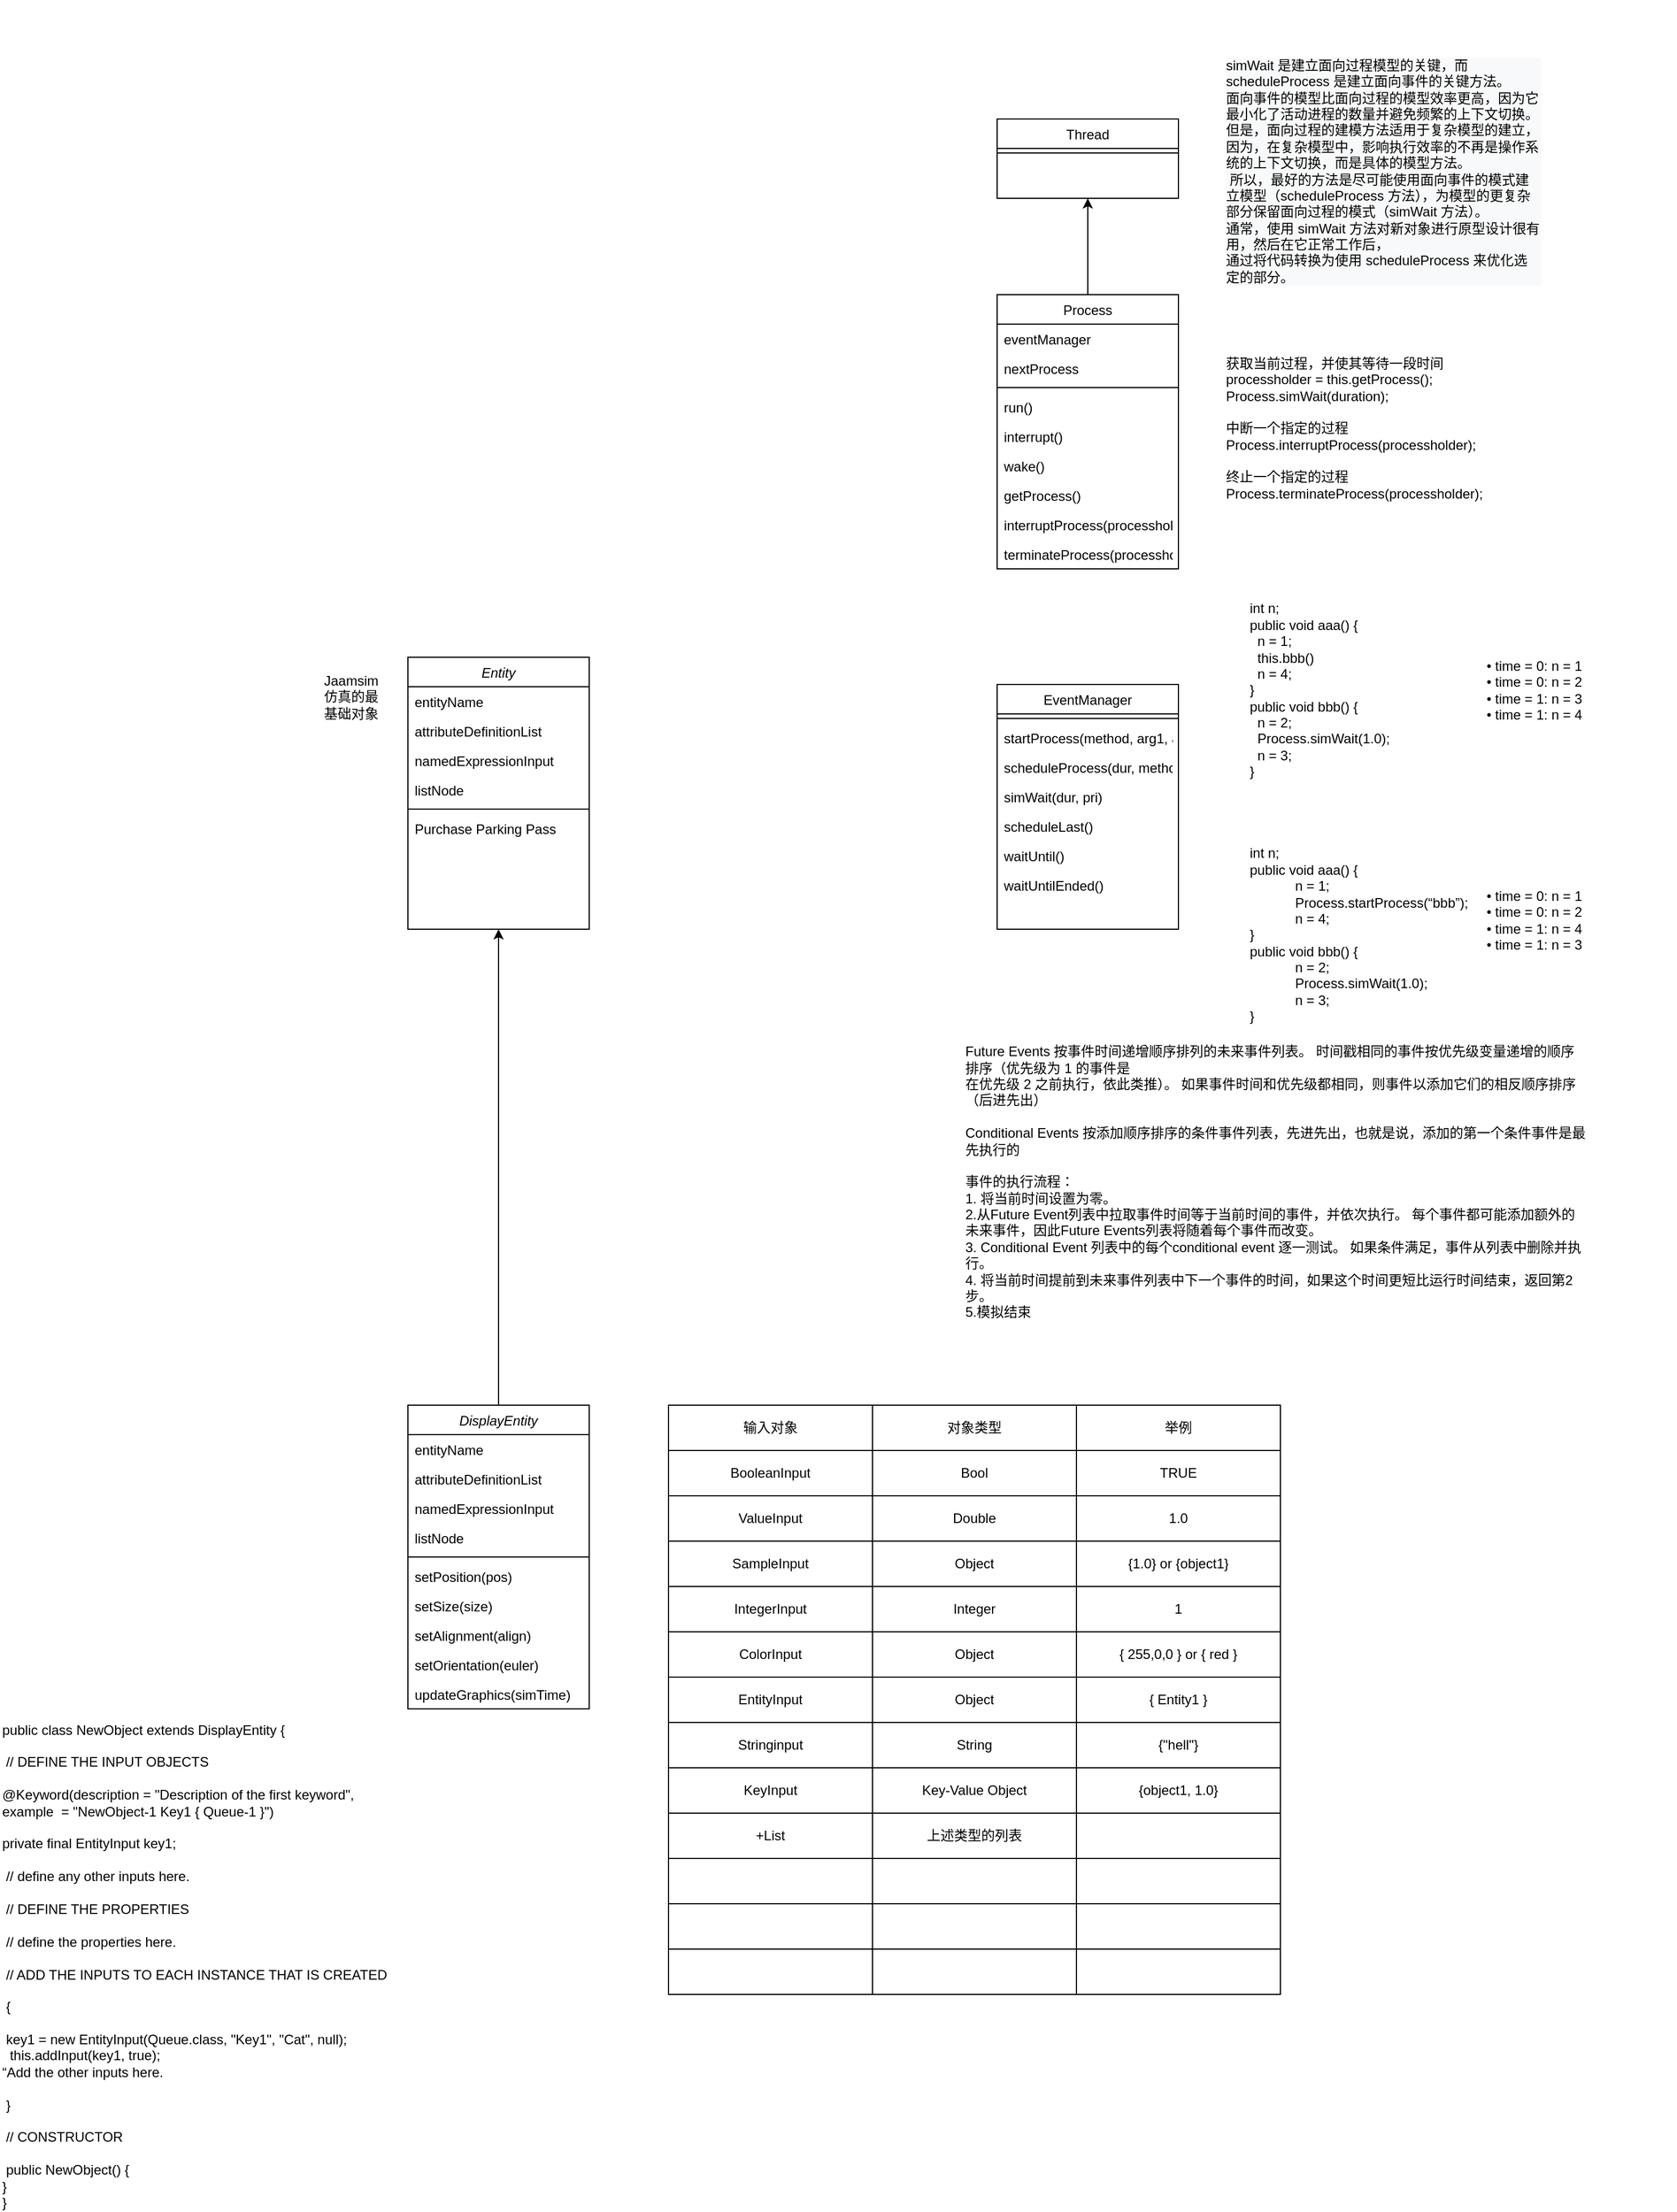 <mxfile version="20.5.1" type="github">
  <diagram id="C5RBs43oDa-KdzZeNtuy" name="Page-1">
    <mxGraphModel dx="2094" dy="1932" grid="1" gridSize="10" guides="1" tooltips="1" connect="1" arrows="1" fold="1" page="1" pageScale="1" pageWidth="827" pageHeight="1169" math="0" shadow="0">
      <root>
        <mxCell id="WIyWlLk6GJQsqaUBKTNV-0" />
        <mxCell id="WIyWlLk6GJQsqaUBKTNV-1" parent="WIyWlLk6GJQsqaUBKTNV-0" />
        <mxCell id="zkfFHV4jXpPFQw0GAbJ--0" value="Entity" style="swimlane;fontStyle=2;align=center;verticalAlign=top;childLayout=stackLayout;horizontal=1;startSize=26;horizontalStack=0;resizeParent=1;resizeLast=0;collapsible=1;marginBottom=0;rounded=0;shadow=0;strokeWidth=1;" parent="WIyWlLk6GJQsqaUBKTNV-1" vertex="1">
          <mxGeometry x="220" y="120" width="160" height="240" as="geometry">
            <mxRectangle x="230" y="140" width="160" height="26" as="alternateBounds" />
          </mxGeometry>
        </mxCell>
        <mxCell id="zkfFHV4jXpPFQw0GAbJ--1" value="entityName" style="text;align=left;verticalAlign=top;spacingLeft=4;spacingRight=4;overflow=hidden;rotatable=0;points=[[0,0.5],[1,0.5]];portConstraint=eastwest;" parent="zkfFHV4jXpPFQw0GAbJ--0" vertex="1">
          <mxGeometry y="26" width="160" height="26" as="geometry" />
        </mxCell>
        <mxCell id="zkfFHV4jXpPFQw0GAbJ--2" value="attributeDefinitionList&#xa;&#xa;" style="text;align=left;verticalAlign=top;spacingLeft=4;spacingRight=4;overflow=hidden;rotatable=0;points=[[0,0.5],[1,0.5]];portConstraint=eastwest;rounded=0;shadow=0;html=0;" parent="zkfFHV4jXpPFQw0GAbJ--0" vertex="1">
          <mxGeometry y="52" width="160" height="26" as="geometry" />
        </mxCell>
        <mxCell id="zkfFHV4jXpPFQw0GAbJ--3" value="namedExpressionInput" style="text;align=left;verticalAlign=top;spacingLeft=4;spacingRight=4;overflow=hidden;rotatable=0;points=[[0,0.5],[1,0.5]];portConstraint=eastwest;rounded=0;shadow=0;html=0;" parent="zkfFHV4jXpPFQw0GAbJ--0" vertex="1">
          <mxGeometry y="78" width="160" height="26" as="geometry" />
        </mxCell>
        <mxCell id="E75fKjDzJzWmUOE-KY9U-1" value="listNode" style="text;align=left;verticalAlign=top;spacingLeft=4;spacingRight=4;overflow=hidden;rotatable=0;points=[[0,0.5],[1,0.5]];portConstraint=eastwest;rounded=0;shadow=0;html=0;" parent="zkfFHV4jXpPFQw0GAbJ--0" vertex="1">
          <mxGeometry y="104" width="160" height="26" as="geometry" />
        </mxCell>
        <mxCell id="zkfFHV4jXpPFQw0GAbJ--4" value="" style="line;html=1;strokeWidth=1;align=left;verticalAlign=middle;spacingTop=-1;spacingLeft=3;spacingRight=3;rotatable=0;labelPosition=right;points=[];portConstraint=eastwest;" parent="zkfFHV4jXpPFQw0GAbJ--0" vertex="1">
          <mxGeometry y="130" width="160" height="8" as="geometry" />
        </mxCell>
        <mxCell id="zkfFHV4jXpPFQw0GAbJ--5" value="Purchase Parking Pass" style="text;align=left;verticalAlign=top;spacingLeft=4;spacingRight=4;overflow=hidden;rotatable=0;points=[[0,0.5],[1,0.5]];portConstraint=eastwest;" parent="zkfFHV4jXpPFQw0GAbJ--0" vertex="1">
          <mxGeometry y="138" width="160" height="26" as="geometry" />
        </mxCell>
        <mxCell id="zkfFHV4jXpPFQw0GAbJ--17" value="EventManager" style="swimlane;fontStyle=0;align=center;verticalAlign=top;childLayout=stackLayout;horizontal=1;startSize=26;horizontalStack=0;resizeParent=1;resizeLast=0;collapsible=1;marginBottom=0;rounded=0;shadow=0;strokeWidth=1;" parent="WIyWlLk6GJQsqaUBKTNV-1" vertex="1">
          <mxGeometry x="740" y="144" width="160" height="216" as="geometry">
            <mxRectangle x="550" y="140" width="160" height="26" as="alternateBounds" />
          </mxGeometry>
        </mxCell>
        <mxCell id="zkfFHV4jXpPFQw0GAbJ--23" value="" style="line;html=1;strokeWidth=1;align=left;verticalAlign=middle;spacingTop=-1;spacingLeft=3;spacingRight=3;rotatable=0;labelPosition=right;points=[];portConstraint=eastwest;" parent="zkfFHV4jXpPFQw0GAbJ--17" vertex="1">
          <mxGeometry y="26" width="160" height="8" as="geometry" />
        </mxCell>
        <mxCell id="E75fKjDzJzWmUOE-KY9U-32" value="startProcess(method, arg1, arg2, …)" style="text;align=left;verticalAlign=top;spacingLeft=4;spacingRight=4;overflow=hidden;rotatable=0;points=[[0,0.5],[1,0.5]];portConstraint=eastwest;" parent="zkfFHV4jXpPFQw0GAbJ--17" vertex="1">
          <mxGeometry y="34" width="160" height="26" as="geometry" />
        </mxCell>
        <mxCell id="zkfFHV4jXpPFQw0GAbJ--19" value="scheduleProcess(dur, method, arg1, arg2, …) " style="text;align=left;verticalAlign=top;spacingLeft=4;spacingRight=4;overflow=hidden;rotatable=0;points=[[0,0.5],[1,0.5]];portConstraint=eastwest;rounded=0;shadow=0;html=0;" parent="zkfFHV4jXpPFQw0GAbJ--17" vertex="1">
          <mxGeometry y="60" width="160" height="26" as="geometry" />
        </mxCell>
        <mxCell id="zkfFHV4jXpPFQw0GAbJ--20" value="simWait(dur, pri) " style="text;align=left;verticalAlign=top;spacingLeft=4;spacingRight=4;overflow=hidden;rotatable=0;points=[[0,0.5],[1,0.5]];portConstraint=eastwest;rounded=0;shadow=0;html=0;" parent="zkfFHV4jXpPFQw0GAbJ--17" vertex="1">
          <mxGeometry y="86" width="160" height="26" as="geometry" />
        </mxCell>
        <mxCell id="zkfFHV4jXpPFQw0GAbJ--21" value="scheduleLast()" style="text;align=left;verticalAlign=top;spacingLeft=4;spacingRight=4;overflow=hidden;rotatable=0;points=[[0,0.5],[1,0.5]];portConstraint=eastwest;rounded=0;shadow=0;html=0;" parent="zkfFHV4jXpPFQw0GAbJ--17" vertex="1">
          <mxGeometry y="112" width="160" height="26" as="geometry" />
        </mxCell>
        <mxCell id="E75fKjDzJzWmUOE-KY9U-34" value="waitUntil()" style="text;align=left;verticalAlign=top;spacingLeft=4;spacingRight=4;overflow=hidden;rotatable=0;points=[[0,0.5],[1,0.5]];portConstraint=eastwest;rounded=0;shadow=0;html=0;" parent="zkfFHV4jXpPFQw0GAbJ--17" vertex="1">
          <mxGeometry y="138" width="160" height="26" as="geometry" />
        </mxCell>
        <mxCell id="E75fKjDzJzWmUOE-KY9U-35" value="waitUntilEnded()" style="text;align=left;verticalAlign=top;spacingLeft=4;spacingRight=4;overflow=hidden;rotatable=0;points=[[0,0.5],[1,0.5]];portConstraint=eastwest;rounded=0;shadow=0;html=0;" parent="zkfFHV4jXpPFQw0GAbJ--17" vertex="1">
          <mxGeometry y="164" width="160" height="26" as="geometry" />
        </mxCell>
        <mxCell id="E75fKjDzJzWmUOE-KY9U-0" value="Jaamsim 仿真的最基础对象" style="text;html=1;strokeColor=none;fillColor=none;align=center;verticalAlign=middle;whiteSpace=wrap;rounded=0;" parent="WIyWlLk6GJQsqaUBKTNV-1" vertex="1">
          <mxGeometry x="140" y="140" width="60" height="30" as="geometry" />
        </mxCell>
        <mxCell id="E75fKjDzJzWmUOE-KY9U-43" style="edgeStyle=orthogonalEdgeStyle;rounded=0;orthogonalLoop=1;jettySize=auto;html=1;exitX=0.5;exitY=0;exitDx=0;exitDy=0;" parent="WIyWlLk6GJQsqaUBKTNV-1" source="E75fKjDzJzWmUOE-KY9U-16" target="E75fKjDzJzWmUOE-KY9U-41" edge="1">
          <mxGeometry relative="1" as="geometry" />
        </mxCell>
        <mxCell id="E75fKjDzJzWmUOE-KY9U-16" value="Process" style="swimlane;fontStyle=0;align=center;verticalAlign=top;childLayout=stackLayout;horizontal=1;startSize=26;horizontalStack=0;resizeParent=1;resizeLast=0;collapsible=1;marginBottom=0;rounded=0;shadow=0;strokeWidth=1;" parent="WIyWlLk6GJQsqaUBKTNV-1" vertex="1">
          <mxGeometry x="740" y="-200" width="160" height="242" as="geometry">
            <mxRectangle x="550" y="140" width="160" height="26" as="alternateBounds" />
          </mxGeometry>
        </mxCell>
        <mxCell id="E75fKjDzJzWmUOE-KY9U-45" value="eventManager" style="text;align=left;verticalAlign=top;spacingLeft=4;spacingRight=4;overflow=hidden;rotatable=0;points=[[0,0.5],[1,0.5]];portConstraint=eastwest;" parent="E75fKjDzJzWmUOE-KY9U-16" vertex="1">
          <mxGeometry y="26" width="160" height="26" as="geometry" />
        </mxCell>
        <mxCell id="E75fKjDzJzWmUOE-KY9U-46" value="nextProcess" style="text;align=left;verticalAlign=top;spacingLeft=4;spacingRight=4;overflow=hidden;rotatable=0;points=[[0,0.5],[1,0.5]];portConstraint=eastwest;" parent="E75fKjDzJzWmUOE-KY9U-16" vertex="1">
          <mxGeometry y="52" width="160" height="26" as="geometry" />
        </mxCell>
        <mxCell id="E75fKjDzJzWmUOE-KY9U-22" value="" style="line;html=1;strokeWidth=1;align=left;verticalAlign=middle;spacingTop=-1;spacingLeft=3;spacingRight=3;rotatable=0;labelPosition=right;points=[];portConstraint=eastwest;" parent="E75fKjDzJzWmUOE-KY9U-16" vertex="1">
          <mxGeometry y="78" width="160" height="8" as="geometry" />
        </mxCell>
        <mxCell id="E75fKjDzJzWmUOE-KY9U-47" value="run()" style="text;align=left;verticalAlign=top;spacingLeft=4;spacingRight=4;overflow=hidden;rotatable=0;points=[[0,0.5],[1,0.5]];portConstraint=eastwest;" parent="E75fKjDzJzWmUOE-KY9U-16" vertex="1">
          <mxGeometry y="86" width="160" height="26" as="geometry" />
        </mxCell>
        <mxCell id="E75fKjDzJzWmUOE-KY9U-48" value="interrupt()" style="text;align=left;verticalAlign=top;spacingLeft=4;spacingRight=4;overflow=hidden;rotatable=0;points=[[0,0.5],[1,0.5]];portConstraint=eastwest;" parent="E75fKjDzJzWmUOE-KY9U-16" vertex="1">
          <mxGeometry y="112" width="160" height="26" as="geometry" />
        </mxCell>
        <mxCell id="E75fKjDzJzWmUOE-KY9U-49" value="wake()" style="text;align=left;verticalAlign=top;spacingLeft=4;spacingRight=4;overflow=hidden;rotatable=0;points=[[0,0.5],[1,0.5]];portConstraint=eastwest;" parent="E75fKjDzJzWmUOE-KY9U-16" vertex="1">
          <mxGeometry y="138" width="160" height="26" as="geometry" />
        </mxCell>
        <mxCell id="E75fKjDzJzWmUOE-KY9U-56" value="getProcess()" style="text;align=left;verticalAlign=top;spacingLeft=4;spacingRight=4;overflow=hidden;rotatable=0;points=[[0,0.5],[1,0.5]];portConstraint=eastwest;" parent="E75fKjDzJzWmUOE-KY9U-16" vertex="1">
          <mxGeometry y="164" width="160" height="26" as="geometry" />
        </mxCell>
        <mxCell id="E75fKjDzJzWmUOE-KY9U-57" value="interruptProcess(processholder)" style="text;align=left;verticalAlign=top;spacingLeft=4;spacingRight=4;overflow=hidden;rotatable=0;points=[[0,0.5],[1,0.5]];portConstraint=eastwest;" parent="E75fKjDzJzWmUOE-KY9U-16" vertex="1">
          <mxGeometry y="190" width="160" height="26" as="geometry" />
        </mxCell>
        <mxCell id="E75fKjDzJzWmUOE-KY9U-67" value="terminateProcess(processholder)" style="text;align=left;verticalAlign=top;spacingLeft=4;spacingRight=4;overflow=hidden;rotatable=0;points=[[0,0.5],[1,0.5]];portConstraint=eastwest;" parent="E75fKjDzJzWmUOE-KY9U-16" vertex="1">
          <mxGeometry y="216" width="160" height="26" as="geometry" />
        </mxCell>
        <mxCell id="E75fKjDzJzWmUOE-KY9U-41" value="Thread" style="swimlane;fontStyle=0;align=center;verticalAlign=top;childLayout=stackLayout;horizontal=1;startSize=26;horizontalStack=0;resizeParent=1;resizeLast=0;collapsible=1;marginBottom=0;rounded=0;shadow=0;strokeWidth=1;" parent="WIyWlLk6GJQsqaUBKTNV-1" vertex="1">
          <mxGeometry x="740" y="-355" width="160" height="70" as="geometry">
            <mxRectangle x="550" y="140" width="160" height="26" as="alternateBounds" />
          </mxGeometry>
        </mxCell>
        <mxCell id="E75fKjDzJzWmUOE-KY9U-42" value="" style="line;html=1;strokeWidth=1;align=left;verticalAlign=middle;spacingTop=-1;spacingLeft=3;spacingRight=3;rotatable=0;labelPosition=right;points=[];portConstraint=eastwest;" parent="E75fKjDzJzWmUOE-KY9U-41" vertex="1">
          <mxGeometry y="26" width="160" height="8" as="geometry" />
        </mxCell>
        <mxCell id="E75fKjDzJzWmUOE-KY9U-51" value="&lt;div style=&quot;color: rgb(0, 0, 0); font-family: Helvetica; font-size: 12px; font-style: normal; font-variant-ligatures: normal; font-variant-caps: normal; font-weight: 400; letter-spacing: normal; orphans: 2; text-indent: 0px; text-transform: none; widows: 2; word-spacing: 0px; -webkit-text-stroke-width: 0px; background-color: rgb(248, 249, 250); text-decoration-thickness: initial; text-decoration-style: initial; text-decoration-color: initial;&quot;&gt;simWait 是建立面向过程模型的关键，而 scheduleProcess 是建立面向事件的关键方法。&lt;/div&gt;&lt;div style=&quot;color: rgb(0, 0, 0); font-family: Helvetica; font-size: 12px; font-style: normal; font-variant-ligatures: normal; font-variant-caps: normal; font-weight: 400; letter-spacing: normal; orphans: 2; text-indent: 0px; text-transform: none; widows: 2; word-spacing: 0px; -webkit-text-stroke-width: 0px; background-color: rgb(248, 249, 250); text-decoration-thickness: initial; text-decoration-style: initial; text-decoration-color: initial;&quot;&gt;面向事件的模型比面向过程的模型效率更高，因为它最小化了活动进程的数量并避免频繁的上下文切换。&lt;/div&gt;&lt;div style=&quot;color: rgb(0, 0, 0); font-family: Helvetica; font-size: 12px; font-style: normal; font-variant-ligatures: normal; font-variant-caps: normal; font-weight: 400; letter-spacing: normal; orphans: 2; text-indent: 0px; text-transform: none; widows: 2; word-spacing: 0px; -webkit-text-stroke-width: 0px; background-color: rgb(248, 249, 250); text-decoration-thickness: initial; text-decoration-style: initial; text-decoration-color: initial;&quot;&gt;但是，面向过程的建模方法适用于复杂模型的建立，因为，在复杂模型中，影响执行效率的不再是操作系统的上下文切换，而是具体的模型方法。&amp;nbsp;&lt;/div&gt;&lt;div style=&quot;color: rgb(0, 0, 0); font-family: Helvetica; font-size: 12px; font-style: normal; font-variant-ligatures: normal; font-variant-caps: normal; font-weight: 400; letter-spacing: normal; orphans: 2; text-indent: 0px; text-transform: none; widows: 2; word-spacing: 0px; -webkit-text-stroke-width: 0px; background-color: rgb(248, 249, 250); text-decoration-thickness: initial; text-decoration-style: initial; text-decoration-color: initial;&quot;&gt;&amp;nbsp;所以，最好的方法是尽可能使用面向事件的模式建立模型（scheduleProcess 方法），为模型的更复杂部分保留面向过程的模式（simWait 方法）。&lt;/div&gt;&lt;div style=&quot;color: rgb(0, 0, 0); font-family: Helvetica; font-size: 12px; font-style: normal; font-variant-ligatures: normal; font-variant-caps: normal; font-weight: 400; letter-spacing: normal; orphans: 2; text-indent: 0px; text-transform: none; widows: 2; word-spacing: 0px; -webkit-text-stroke-width: 0px; background-color: rgb(248, 249, 250); text-decoration-thickness: initial; text-decoration-style: initial; text-decoration-color: initial;&quot;&gt;通常，使用 simWait 方法对新对象进行原型设计很有用，然后在它正常工作后，&lt;/div&gt;&lt;div style=&quot;color: rgb(0, 0, 0); font-family: Helvetica; font-size: 12px; font-style: normal; font-variant-ligatures: normal; font-variant-caps: normal; font-weight: 400; letter-spacing: normal; orphans: 2; text-indent: 0px; text-transform: none; widows: 2; word-spacing: 0px; -webkit-text-stroke-width: 0px; background-color: rgb(248, 249, 250); text-decoration-thickness: initial; text-decoration-style: initial; text-decoration-color: initial;&quot;&gt;通过将代码转换为使用 scheduleProcess 来优化选定的部分。&lt;/div&gt;" style="text;html=1;strokeColor=none;fillColor=none;align=left;verticalAlign=middle;whiteSpace=wrap;rounded=0;" parent="WIyWlLk6GJQsqaUBKTNV-1" vertex="1">
          <mxGeometry x="940" y="-460" width="280" height="302" as="geometry" />
        </mxCell>
        <mxCell id="E75fKjDzJzWmUOE-KY9U-52" value="int n;&lt;br&gt;public void aaa() {&lt;br&gt;&lt;span style=&quot;white-space: pre;&quot;&gt; &lt;span style=&quot;white-space: pre;&quot;&gt;	&lt;/span&gt;&lt;/span&gt;n = 1;&lt;br&gt;&lt;span style=&quot;white-space: pre;&quot;&gt; &lt;span style=&quot;white-space: pre;&quot;&gt;	&lt;/span&gt;&lt;/span&gt;this.bbb()&lt;br&gt;&lt;span style=&quot;white-space: pre;&quot;&gt; &lt;span style=&quot;white-space: pre;&quot;&gt;	&lt;/span&gt;&lt;/span&gt;n = 4;&lt;br&gt;}&lt;br&gt;public void bbb() {&lt;br&gt;&lt;span style=&quot;white-space: pre;&quot;&gt; &lt;span style=&quot;white-space: pre;&quot;&gt;	&lt;/span&gt;&lt;/span&gt;n = 2;&lt;br&gt;&lt;span style=&quot;white-space: pre;&quot;&gt; &lt;span style=&quot;white-space: pre;&quot;&gt;	&lt;/span&gt;&lt;/span&gt;Process.simWait(1.0);&lt;br&gt;&lt;span style=&quot;white-space: pre;&quot;&gt; &lt;span style=&quot;white-space: pre;&quot;&gt;	&lt;/span&gt;&lt;/span&gt;n = 3;&lt;br&gt;}" style="text;html=1;strokeColor=none;fillColor=none;align=left;verticalAlign=middle;whiteSpace=wrap;rounded=0;" parent="WIyWlLk6GJQsqaUBKTNV-1" vertex="1">
          <mxGeometry x="961" y="47" width="169" height="203" as="geometry" />
        </mxCell>
        <mxCell id="E75fKjDzJzWmUOE-KY9U-53" value="&lt;meta charset=&quot;utf-8&quot;&gt;• time = 0: n = 1&#xa;• time = 0: n = 2&#xa;• time = 1: n = 3&#xa;• time = 1: n = 4" style="text;html=1;strokeColor=none;fillColor=none;align=left;verticalAlign=middle;whiteSpace=wrap;rounded=0;" parent="WIyWlLk6GJQsqaUBKTNV-1" vertex="1">
          <mxGeometry x="1170" y="47" width="169" height="203" as="geometry" />
        </mxCell>
        <mxCell id="E75fKjDzJzWmUOE-KY9U-54" value="int n;&lt;br&gt;public void aaa() {&lt;br&gt;&lt;span style=&quot;&quot;&gt; &lt;/span&gt;&lt;blockquote style=&quot;margin: 0 0 0 40px; border: none; padding: 0px;&quot;&gt;n = 1;&lt;br&gt;Process.startProcess(“bbb”);&lt;br&gt;n = 4;&lt;/blockquote&gt;}&lt;br&gt;public void bbb() {&lt;br&gt;&lt;span style=&quot;&quot;&gt; &lt;/span&gt;&lt;blockquote style=&quot;margin: 0 0 0 40px; border: none; padding: 0px;&quot;&gt;n = 2;&lt;br&gt;Process.simWait(1.0);&lt;br&gt;n = 3;&lt;/blockquote&gt;}" style="text;html=1;strokeColor=none;fillColor=none;align=left;verticalAlign=middle;whiteSpace=wrap;rounded=0;" parent="WIyWlLk6GJQsqaUBKTNV-1" vertex="1">
          <mxGeometry x="961" y="263" width="189" height="203" as="geometry" />
        </mxCell>
        <mxCell id="E75fKjDzJzWmUOE-KY9U-55" value="• time = 0: n = 1&lt;br&gt;• time = 0: n = 2&lt;br&gt;• time = 1: n = 4&lt;br&gt;• time = 1: n = 3" style="text;html=1;strokeColor=none;fillColor=none;align=left;verticalAlign=middle;whiteSpace=wrap;rounded=0;" parent="WIyWlLk6GJQsqaUBKTNV-1" vertex="1">
          <mxGeometry x="1170" y="250" width="169" height="203" as="geometry" />
        </mxCell>
        <mxCell id="E75fKjDzJzWmUOE-KY9U-68" value="获取当前过程，并使其等待一段时间&lt;br&gt;processholder = this.getProcess();&lt;br&gt;Process.simWait(duration);&lt;br&gt;&lt;br&gt;中断一个指定的过程&lt;br&gt;Process.interruptProcess(processholder);&lt;br&gt;&lt;br&gt;终止一个指定的过程&lt;br&gt;Process.terminateProcess(processholder);" style="text;html=1;strokeColor=none;fillColor=none;align=left;verticalAlign=middle;whiteSpace=wrap;rounded=0;" parent="WIyWlLk6GJQsqaUBKTNV-1" vertex="1">
          <mxGeometry x="940" y="-158" width="280" height="152" as="geometry" />
        </mxCell>
        <mxCell id="E75fKjDzJzWmUOE-KY9U-69" value="&lt;div&gt;Future Events 按事件时间递增顺序排列的未来事件列表。 时间戳相同的事件&lt;span style=&quot;background-color: initial;&quot;&gt;按优先级变量递增的顺序排序（优先级为 1 的事件是&lt;/span&gt;&lt;/div&gt;&lt;div&gt;在优先级 2 之前执行，依此类推）。 如果事件时间和优先级都相同，则事件&lt;span style=&quot;background-color: initial;&quot;&gt;以添加它们的相反顺序排序（后进先出）&lt;/span&gt;&lt;/div&gt;&lt;div&gt;&lt;span style=&quot;background-color: initial;&quot;&gt;&lt;br&gt;&lt;/span&gt;&lt;/div&gt;&lt;div&gt;Conditional Events 按添加顺序排序的条件事件列表，先进先出，&lt;span style=&quot;background-color: initial;&quot;&gt;也就是说，添加的第一个条件事件是最先执行的&lt;/span&gt;&lt;/div&gt;&lt;div&gt;&lt;span style=&quot;background-color: initial;&quot;&gt;&lt;br&gt;&lt;/span&gt;&lt;/div&gt;&lt;div&gt;&lt;span style=&quot;background-color: initial;&quot;&gt;事件的执行流程：&lt;/span&gt;&lt;/div&gt;&lt;div&gt;&lt;span style=&quot;background-color: initial;&quot;&gt;&lt;div&gt;1. 将当前时间设置为零。&lt;/div&gt;&lt;div&gt;2.从Future Event列表中拉取事件时间等于当前时间的事件，并依次&lt;span style=&quot;background-color: initial;&quot;&gt;执行。 每个事件都可能添加额外的未来事件，因此Future Events列表将&lt;/span&gt;&lt;span style=&quot;background-color: initial;&quot;&gt;随着每个事件而改变。&lt;/span&gt;&lt;/div&gt;&lt;div&gt;3. Conditional Event 列表中的每个conditional event 逐一测试。 如果条件&lt;span style=&quot;background-color: initial;&quot;&gt;满足，事件从列表中删除并执行。&lt;/span&gt;&lt;/div&gt;&lt;div&gt;4. 将当前时间提前到未来事件列表中下一个事件的时间，如果这个时间更短&lt;span style=&quot;background-color: initial;&quot;&gt;比运行时间结束，返回第2步。&lt;/span&gt;&lt;/div&gt;&lt;div&gt;5.模拟结束&lt;/div&gt;&lt;/span&gt;&lt;/div&gt;" style="text;html=1;strokeColor=none;fillColor=none;align=left;verticalAlign=middle;whiteSpace=wrap;rounded=0;" parent="WIyWlLk6GJQsqaUBKTNV-1" vertex="1">
          <mxGeometry x="710" y="450" width="550" height="265" as="geometry" />
        </mxCell>
        <mxCell id="oFxzXQBoVyEtx5_5j72A-11" style="edgeStyle=orthogonalEdgeStyle;rounded=0;orthogonalLoop=1;jettySize=auto;html=1;exitX=0.5;exitY=0;exitDx=0;exitDy=0;entryX=0.5;entryY=1;entryDx=0;entryDy=0;" edge="1" parent="WIyWlLk6GJQsqaUBKTNV-1" source="oFxzXQBoVyEtx5_5j72A-0" target="zkfFHV4jXpPFQw0GAbJ--0">
          <mxGeometry relative="1" as="geometry" />
        </mxCell>
        <mxCell id="oFxzXQBoVyEtx5_5j72A-0" value="DisplayEntity" style="swimlane;fontStyle=2;align=center;verticalAlign=top;childLayout=stackLayout;horizontal=1;startSize=26;horizontalStack=0;resizeParent=1;resizeLast=0;collapsible=1;marginBottom=0;rounded=0;shadow=0;strokeWidth=1;" vertex="1" parent="WIyWlLk6GJQsqaUBKTNV-1">
          <mxGeometry x="220" y="780" width="160" height="268" as="geometry">
            <mxRectangle x="230" y="140" width="160" height="26" as="alternateBounds" />
          </mxGeometry>
        </mxCell>
        <mxCell id="oFxzXQBoVyEtx5_5j72A-1" value="entityName" style="text;align=left;verticalAlign=top;spacingLeft=4;spacingRight=4;overflow=hidden;rotatable=0;points=[[0,0.5],[1,0.5]];portConstraint=eastwest;" vertex="1" parent="oFxzXQBoVyEtx5_5j72A-0">
          <mxGeometry y="26" width="160" height="26" as="geometry" />
        </mxCell>
        <mxCell id="oFxzXQBoVyEtx5_5j72A-2" value="attributeDefinitionList&#xa;&#xa;" style="text;align=left;verticalAlign=top;spacingLeft=4;spacingRight=4;overflow=hidden;rotatable=0;points=[[0,0.5],[1,0.5]];portConstraint=eastwest;rounded=0;shadow=0;html=0;" vertex="1" parent="oFxzXQBoVyEtx5_5j72A-0">
          <mxGeometry y="52" width="160" height="26" as="geometry" />
        </mxCell>
        <mxCell id="oFxzXQBoVyEtx5_5j72A-3" value="namedExpressionInput" style="text;align=left;verticalAlign=top;spacingLeft=4;spacingRight=4;overflow=hidden;rotatable=0;points=[[0,0.5],[1,0.5]];portConstraint=eastwest;rounded=0;shadow=0;html=0;" vertex="1" parent="oFxzXQBoVyEtx5_5j72A-0">
          <mxGeometry y="78" width="160" height="26" as="geometry" />
        </mxCell>
        <mxCell id="oFxzXQBoVyEtx5_5j72A-4" value="listNode" style="text;align=left;verticalAlign=top;spacingLeft=4;spacingRight=4;overflow=hidden;rotatable=0;points=[[0,0.5],[1,0.5]];portConstraint=eastwest;rounded=0;shadow=0;html=0;" vertex="1" parent="oFxzXQBoVyEtx5_5j72A-0">
          <mxGeometry y="104" width="160" height="26" as="geometry" />
        </mxCell>
        <mxCell id="oFxzXQBoVyEtx5_5j72A-5" value="" style="line;html=1;strokeWidth=1;align=left;verticalAlign=middle;spacingTop=-1;spacingLeft=3;spacingRight=3;rotatable=0;labelPosition=right;points=[];portConstraint=eastwest;" vertex="1" parent="oFxzXQBoVyEtx5_5j72A-0">
          <mxGeometry y="130" width="160" height="8" as="geometry" />
        </mxCell>
        <mxCell id="oFxzXQBoVyEtx5_5j72A-6" value="setPosition(pos)" style="text;align=left;verticalAlign=top;spacingLeft=4;spacingRight=4;overflow=hidden;rotatable=0;points=[[0,0.5],[1,0.5]];portConstraint=eastwest;" vertex="1" parent="oFxzXQBoVyEtx5_5j72A-0">
          <mxGeometry y="138" width="160" height="26" as="geometry" />
        </mxCell>
        <mxCell id="oFxzXQBoVyEtx5_5j72A-7" value="setSize(size)" style="text;align=left;verticalAlign=top;spacingLeft=4;spacingRight=4;overflow=hidden;rotatable=0;points=[[0,0.5],[1,0.5]];portConstraint=eastwest;" vertex="1" parent="oFxzXQBoVyEtx5_5j72A-0">
          <mxGeometry y="164" width="160" height="26" as="geometry" />
        </mxCell>
        <mxCell id="oFxzXQBoVyEtx5_5j72A-8" value="setAlignment(align)" style="text;align=left;verticalAlign=top;spacingLeft=4;spacingRight=4;overflow=hidden;rotatable=0;points=[[0,0.5],[1,0.5]];portConstraint=eastwest;" vertex="1" parent="oFxzXQBoVyEtx5_5j72A-0">
          <mxGeometry y="190" width="160" height="26" as="geometry" />
        </mxCell>
        <mxCell id="oFxzXQBoVyEtx5_5j72A-9" value="setOrientation(euler)" style="text;align=left;verticalAlign=top;spacingLeft=4;spacingRight=4;overflow=hidden;rotatable=0;points=[[0,0.5],[1,0.5]];portConstraint=eastwest;" vertex="1" parent="oFxzXQBoVyEtx5_5j72A-0">
          <mxGeometry y="216" width="160" height="26" as="geometry" />
        </mxCell>
        <mxCell id="oFxzXQBoVyEtx5_5j72A-10" value="updateGraphics(simTime) " style="text;align=left;verticalAlign=top;spacingLeft=4;spacingRight=4;overflow=hidden;rotatable=0;points=[[0,0.5],[1,0.5]];portConstraint=eastwest;" vertex="1" parent="oFxzXQBoVyEtx5_5j72A-0">
          <mxGeometry y="242" width="160" height="26" as="geometry" />
        </mxCell>
        <mxCell id="oFxzXQBoVyEtx5_5j72A-13" value="" style="shape=table;startSize=0;container=1;collapsible=0;childLayout=tableLayout;" vertex="1" parent="WIyWlLk6GJQsqaUBKTNV-1">
          <mxGeometry x="450" y="780" width="540" height="520" as="geometry" />
        </mxCell>
        <mxCell id="oFxzXQBoVyEtx5_5j72A-14" value="" style="shape=tableRow;horizontal=0;startSize=0;swimlaneHead=0;swimlaneBody=0;top=0;left=0;bottom=0;right=0;collapsible=0;dropTarget=0;fillColor=none;points=[[0,0.5],[1,0.5]];portConstraint=eastwest;" vertex="1" parent="oFxzXQBoVyEtx5_5j72A-13">
          <mxGeometry width="540" height="40" as="geometry" />
        </mxCell>
        <mxCell id="oFxzXQBoVyEtx5_5j72A-15" value="输入对象" style="shape=partialRectangle;html=1;whiteSpace=wrap;connectable=0;overflow=hidden;fillColor=none;top=0;left=0;bottom=0;right=0;pointerEvents=1;" vertex="1" parent="oFxzXQBoVyEtx5_5j72A-14">
          <mxGeometry width="180" height="40" as="geometry">
            <mxRectangle width="180" height="40" as="alternateBounds" />
          </mxGeometry>
        </mxCell>
        <mxCell id="oFxzXQBoVyEtx5_5j72A-16" value="对象类型" style="shape=partialRectangle;html=1;whiteSpace=wrap;connectable=0;overflow=hidden;fillColor=none;top=0;left=0;bottom=0;right=0;pointerEvents=1;" vertex="1" parent="oFxzXQBoVyEtx5_5j72A-14">
          <mxGeometry x="180" width="180" height="40" as="geometry">
            <mxRectangle width="180" height="40" as="alternateBounds" />
          </mxGeometry>
        </mxCell>
        <mxCell id="oFxzXQBoVyEtx5_5j72A-17" value="举例" style="shape=partialRectangle;html=1;whiteSpace=wrap;connectable=0;overflow=hidden;fillColor=none;top=0;left=0;bottom=0;right=0;pointerEvents=1;" vertex="1" parent="oFxzXQBoVyEtx5_5j72A-14">
          <mxGeometry x="360" width="180" height="40" as="geometry">
            <mxRectangle width="180" height="40" as="alternateBounds" />
          </mxGeometry>
        </mxCell>
        <mxCell id="oFxzXQBoVyEtx5_5j72A-18" value="" style="shape=tableRow;horizontal=0;startSize=0;swimlaneHead=0;swimlaneBody=0;top=0;left=0;bottom=0;right=0;collapsible=0;dropTarget=0;fillColor=none;points=[[0,0.5],[1,0.5]];portConstraint=eastwest;" vertex="1" parent="oFxzXQBoVyEtx5_5j72A-13">
          <mxGeometry y="40" width="540" height="40" as="geometry" />
        </mxCell>
        <mxCell id="oFxzXQBoVyEtx5_5j72A-19" value="&lt;meta charset=&quot;utf-8&quot;&gt;BooleanInput" style="shape=partialRectangle;html=1;whiteSpace=wrap;connectable=0;overflow=hidden;fillColor=none;top=0;left=0;bottom=0;right=0;pointerEvents=1;" vertex="1" parent="oFxzXQBoVyEtx5_5j72A-18">
          <mxGeometry width="180" height="40" as="geometry">
            <mxRectangle width="180" height="40" as="alternateBounds" />
          </mxGeometry>
        </mxCell>
        <mxCell id="oFxzXQBoVyEtx5_5j72A-20" value="Bool" style="shape=partialRectangle;html=1;whiteSpace=wrap;connectable=0;overflow=hidden;fillColor=none;top=0;left=0;bottom=0;right=0;pointerEvents=1;" vertex="1" parent="oFxzXQBoVyEtx5_5j72A-18">
          <mxGeometry x="180" width="180" height="40" as="geometry">
            <mxRectangle width="180" height="40" as="alternateBounds" />
          </mxGeometry>
        </mxCell>
        <mxCell id="oFxzXQBoVyEtx5_5j72A-21" value="TRUE" style="shape=partialRectangle;html=1;whiteSpace=wrap;connectable=0;overflow=hidden;fillColor=none;top=0;left=0;bottom=0;right=0;pointerEvents=1;" vertex="1" parent="oFxzXQBoVyEtx5_5j72A-18">
          <mxGeometry x="360" width="180" height="40" as="geometry">
            <mxRectangle width="180" height="40" as="alternateBounds" />
          </mxGeometry>
        </mxCell>
        <mxCell id="oFxzXQBoVyEtx5_5j72A-22" value="" style="shape=tableRow;horizontal=0;startSize=0;swimlaneHead=0;swimlaneBody=0;top=0;left=0;bottom=0;right=0;collapsible=0;dropTarget=0;fillColor=none;points=[[0,0.5],[1,0.5]];portConstraint=eastwest;" vertex="1" parent="oFxzXQBoVyEtx5_5j72A-13">
          <mxGeometry y="80" width="540" height="40" as="geometry" />
        </mxCell>
        <mxCell id="oFxzXQBoVyEtx5_5j72A-23" value="ValueInput" style="shape=partialRectangle;html=1;whiteSpace=wrap;connectable=0;overflow=hidden;fillColor=none;top=0;left=0;bottom=0;right=0;pointerEvents=1;" vertex="1" parent="oFxzXQBoVyEtx5_5j72A-22">
          <mxGeometry width="180" height="40" as="geometry">
            <mxRectangle width="180" height="40" as="alternateBounds" />
          </mxGeometry>
        </mxCell>
        <mxCell id="oFxzXQBoVyEtx5_5j72A-24" value="Double" style="shape=partialRectangle;html=1;whiteSpace=wrap;connectable=0;overflow=hidden;fillColor=none;top=0;left=0;bottom=0;right=0;pointerEvents=1;" vertex="1" parent="oFxzXQBoVyEtx5_5j72A-22">
          <mxGeometry x="180" width="180" height="40" as="geometry">
            <mxRectangle width="180" height="40" as="alternateBounds" />
          </mxGeometry>
        </mxCell>
        <mxCell id="oFxzXQBoVyEtx5_5j72A-25" value="1.0" style="shape=partialRectangle;html=1;whiteSpace=wrap;connectable=0;overflow=hidden;fillColor=none;top=0;left=0;bottom=0;right=0;pointerEvents=1;" vertex="1" parent="oFxzXQBoVyEtx5_5j72A-22">
          <mxGeometry x="360" width="180" height="40" as="geometry">
            <mxRectangle width="180" height="40" as="alternateBounds" />
          </mxGeometry>
        </mxCell>
        <mxCell id="oFxzXQBoVyEtx5_5j72A-26" value="" style="shape=tableRow;horizontal=0;startSize=0;swimlaneHead=0;swimlaneBody=0;top=0;left=0;bottom=0;right=0;collapsible=0;dropTarget=0;fillColor=none;points=[[0,0.5],[1,0.5]];portConstraint=eastwest;" vertex="1" parent="oFxzXQBoVyEtx5_5j72A-13">
          <mxGeometry y="120" width="540" height="40" as="geometry" />
        </mxCell>
        <mxCell id="oFxzXQBoVyEtx5_5j72A-27" value="SampleInput" style="shape=partialRectangle;html=1;whiteSpace=wrap;connectable=0;overflow=hidden;fillColor=none;top=0;left=0;bottom=0;right=0;pointerEvents=1;" vertex="1" parent="oFxzXQBoVyEtx5_5j72A-26">
          <mxGeometry width="180" height="40" as="geometry">
            <mxRectangle width="180" height="40" as="alternateBounds" />
          </mxGeometry>
        </mxCell>
        <mxCell id="oFxzXQBoVyEtx5_5j72A-28" value="Object" style="shape=partialRectangle;html=1;whiteSpace=wrap;connectable=0;overflow=hidden;fillColor=none;top=0;left=0;bottom=0;right=0;pointerEvents=1;" vertex="1" parent="oFxzXQBoVyEtx5_5j72A-26">
          <mxGeometry x="180" width="180" height="40" as="geometry">
            <mxRectangle width="180" height="40" as="alternateBounds" />
          </mxGeometry>
        </mxCell>
        <mxCell id="oFxzXQBoVyEtx5_5j72A-29" value="{1.0} or {object1}" style="shape=partialRectangle;html=1;whiteSpace=wrap;connectable=0;overflow=hidden;fillColor=none;top=0;left=0;bottom=0;right=0;pointerEvents=1;" vertex="1" parent="oFxzXQBoVyEtx5_5j72A-26">
          <mxGeometry x="360" width="180" height="40" as="geometry">
            <mxRectangle width="180" height="40" as="alternateBounds" />
          </mxGeometry>
        </mxCell>
        <mxCell id="oFxzXQBoVyEtx5_5j72A-30" value="" style="shape=tableRow;horizontal=0;startSize=0;swimlaneHead=0;swimlaneBody=0;top=0;left=0;bottom=0;right=0;collapsible=0;dropTarget=0;fillColor=none;points=[[0,0.5],[1,0.5]];portConstraint=eastwest;" vertex="1" parent="oFxzXQBoVyEtx5_5j72A-13">
          <mxGeometry y="160" width="540" height="40" as="geometry" />
        </mxCell>
        <mxCell id="oFxzXQBoVyEtx5_5j72A-31" value="IntegerInput" style="shape=partialRectangle;html=1;whiteSpace=wrap;connectable=0;overflow=hidden;fillColor=none;top=0;left=0;bottom=0;right=0;pointerEvents=1;" vertex="1" parent="oFxzXQBoVyEtx5_5j72A-30">
          <mxGeometry width="180" height="40" as="geometry">
            <mxRectangle width="180" height="40" as="alternateBounds" />
          </mxGeometry>
        </mxCell>
        <mxCell id="oFxzXQBoVyEtx5_5j72A-32" value="Integer" style="shape=partialRectangle;html=1;whiteSpace=wrap;connectable=0;overflow=hidden;fillColor=none;top=0;left=0;bottom=0;right=0;pointerEvents=1;" vertex="1" parent="oFxzXQBoVyEtx5_5j72A-30">
          <mxGeometry x="180" width="180" height="40" as="geometry">
            <mxRectangle width="180" height="40" as="alternateBounds" />
          </mxGeometry>
        </mxCell>
        <mxCell id="oFxzXQBoVyEtx5_5j72A-33" value="1" style="shape=partialRectangle;html=1;whiteSpace=wrap;connectable=0;overflow=hidden;fillColor=none;top=0;left=0;bottom=0;right=0;pointerEvents=1;" vertex="1" parent="oFxzXQBoVyEtx5_5j72A-30">
          <mxGeometry x="360" width="180" height="40" as="geometry">
            <mxRectangle width="180" height="40" as="alternateBounds" />
          </mxGeometry>
        </mxCell>
        <mxCell id="oFxzXQBoVyEtx5_5j72A-34" value="" style="shape=tableRow;horizontal=0;startSize=0;swimlaneHead=0;swimlaneBody=0;top=0;left=0;bottom=0;right=0;collapsible=0;dropTarget=0;fillColor=none;points=[[0,0.5],[1,0.5]];portConstraint=eastwest;" vertex="1" parent="oFxzXQBoVyEtx5_5j72A-13">
          <mxGeometry y="200" width="540" height="40" as="geometry" />
        </mxCell>
        <mxCell id="oFxzXQBoVyEtx5_5j72A-35" value="ColorInput" style="shape=partialRectangle;html=1;whiteSpace=wrap;connectable=0;overflow=hidden;fillColor=none;top=0;left=0;bottom=0;right=0;pointerEvents=1;" vertex="1" parent="oFxzXQBoVyEtx5_5j72A-34">
          <mxGeometry width="180" height="40" as="geometry">
            <mxRectangle width="180" height="40" as="alternateBounds" />
          </mxGeometry>
        </mxCell>
        <mxCell id="oFxzXQBoVyEtx5_5j72A-36" value="Object" style="shape=partialRectangle;html=1;whiteSpace=wrap;connectable=0;overflow=hidden;fillColor=none;top=0;left=0;bottom=0;right=0;pointerEvents=1;" vertex="1" parent="oFxzXQBoVyEtx5_5j72A-34">
          <mxGeometry x="180" width="180" height="40" as="geometry">
            <mxRectangle width="180" height="40" as="alternateBounds" />
          </mxGeometry>
        </mxCell>
        <mxCell id="oFxzXQBoVyEtx5_5j72A-37" value="{ 255,0,0 } or { red }" style="shape=partialRectangle;html=1;whiteSpace=wrap;connectable=0;overflow=hidden;fillColor=none;top=0;left=0;bottom=0;right=0;pointerEvents=1;" vertex="1" parent="oFxzXQBoVyEtx5_5j72A-34">
          <mxGeometry x="360" width="180" height="40" as="geometry">
            <mxRectangle width="180" height="40" as="alternateBounds" />
          </mxGeometry>
        </mxCell>
        <mxCell id="oFxzXQBoVyEtx5_5j72A-38" value="" style="shape=tableRow;horizontal=0;startSize=0;swimlaneHead=0;swimlaneBody=0;top=0;left=0;bottom=0;right=0;collapsible=0;dropTarget=0;fillColor=none;points=[[0,0.5],[1,0.5]];portConstraint=eastwest;" vertex="1" parent="oFxzXQBoVyEtx5_5j72A-13">
          <mxGeometry y="240" width="540" height="40" as="geometry" />
        </mxCell>
        <mxCell id="oFxzXQBoVyEtx5_5j72A-39" value="EntityInput" style="shape=partialRectangle;html=1;whiteSpace=wrap;connectable=0;overflow=hidden;fillColor=none;top=0;left=0;bottom=0;right=0;pointerEvents=1;" vertex="1" parent="oFxzXQBoVyEtx5_5j72A-38">
          <mxGeometry width="180" height="40" as="geometry">
            <mxRectangle width="180" height="40" as="alternateBounds" />
          </mxGeometry>
        </mxCell>
        <mxCell id="oFxzXQBoVyEtx5_5j72A-40" value="Object" style="shape=partialRectangle;html=1;whiteSpace=wrap;connectable=0;overflow=hidden;fillColor=none;top=0;left=0;bottom=0;right=0;pointerEvents=1;" vertex="1" parent="oFxzXQBoVyEtx5_5j72A-38">
          <mxGeometry x="180" width="180" height="40" as="geometry">
            <mxRectangle width="180" height="40" as="alternateBounds" />
          </mxGeometry>
        </mxCell>
        <mxCell id="oFxzXQBoVyEtx5_5j72A-41" value="{ Entity1 }" style="shape=partialRectangle;html=1;whiteSpace=wrap;connectable=0;overflow=hidden;fillColor=none;top=0;left=0;bottom=0;right=0;pointerEvents=1;" vertex="1" parent="oFxzXQBoVyEtx5_5j72A-38">
          <mxGeometry x="360" width="180" height="40" as="geometry">
            <mxRectangle width="180" height="40" as="alternateBounds" />
          </mxGeometry>
        </mxCell>
        <mxCell id="oFxzXQBoVyEtx5_5j72A-42" value="" style="shape=tableRow;horizontal=0;startSize=0;swimlaneHead=0;swimlaneBody=0;top=0;left=0;bottom=0;right=0;collapsible=0;dropTarget=0;fillColor=none;points=[[0,0.5],[1,0.5]];portConstraint=eastwest;" vertex="1" parent="oFxzXQBoVyEtx5_5j72A-13">
          <mxGeometry y="280" width="540" height="40" as="geometry" />
        </mxCell>
        <mxCell id="oFxzXQBoVyEtx5_5j72A-43" value="Stringinput" style="shape=partialRectangle;html=1;whiteSpace=wrap;connectable=0;overflow=hidden;fillColor=none;top=0;left=0;bottom=0;right=0;pointerEvents=1;" vertex="1" parent="oFxzXQBoVyEtx5_5j72A-42">
          <mxGeometry width="180" height="40" as="geometry">
            <mxRectangle width="180" height="40" as="alternateBounds" />
          </mxGeometry>
        </mxCell>
        <mxCell id="oFxzXQBoVyEtx5_5j72A-44" value="String" style="shape=partialRectangle;html=1;whiteSpace=wrap;connectable=0;overflow=hidden;fillColor=none;top=0;left=0;bottom=0;right=0;pointerEvents=1;" vertex="1" parent="oFxzXQBoVyEtx5_5j72A-42">
          <mxGeometry x="180" width="180" height="40" as="geometry">
            <mxRectangle width="180" height="40" as="alternateBounds" />
          </mxGeometry>
        </mxCell>
        <mxCell id="oFxzXQBoVyEtx5_5j72A-45" value="{&quot;hell&quot;}" style="shape=partialRectangle;html=1;whiteSpace=wrap;connectable=0;overflow=hidden;fillColor=none;top=0;left=0;bottom=0;right=0;pointerEvents=1;" vertex="1" parent="oFxzXQBoVyEtx5_5j72A-42">
          <mxGeometry x="360" width="180" height="40" as="geometry">
            <mxRectangle width="180" height="40" as="alternateBounds" />
          </mxGeometry>
        </mxCell>
        <mxCell id="oFxzXQBoVyEtx5_5j72A-46" value="" style="shape=tableRow;horizontal=0;startSize=0;swimlaneHead=0;swimlaneBody=0;top=0;left=0;bottom=0;right=0;collapsible=0;dropTarget=0;fillColor=none;points=[[0,0.5],[1,0.5]];portConstraint=eastwest;" vertex="1" parent="oFxzXQBoVyEtx5_5j72A-13">
          <mxGeometry y="320" width="540" height="40" as="geometry" />
        </mxCell>
        <mxCell id="oFxzXQBoVyEtx5_5j72A-47" value="KeyInput" style="shape=partialRectangle;html=1;whiteSpace=wrap;connectable=0;overflow=hidden;fillColor=none;top=0;left=0;bottom=0;right=0;pointerEvents=1;" vertex="1" parent="oFxzXQBoVyEtx5_5j72A-46">
          <mxGeometry width="180" height="40" as="geometry">
            <mxRectangle width="180" height="40" as="alternateBounds" />
          </mxGeometry>
        </mxCell>
        <mxCell id="oFxzXQBoVyEtx5_5j72A-48" value="Key-Value Object" style="shape=partialRectangle;html=1;whiteSpace=wrap;connectable=0;overflow=hidden;fillColor=none;top=0;left=0;bottom=0;right=0;pointerEvents=1;" vertex="1" parent="oFxzXQBoVyEtx5_5j72A-46">
          <mxGeometry x="180" width="180" height="40" as="geometry">
            <mxRectangle width="180" height="40" as="alternateBounds" />
          </mxGeometry>
        </mxCell>
        <mxCell id="oFxzXQBoVyEtx5_5j72A-49" value="{object1, 1.0}" style="shape=partialRectangle;html=1;whiteSpace=wrap;connectable=0;overflow=hidden;fillColor=none;top=0;left=0;bottom=0;right=0;pointerEvents=1;" vertex="1" parent="oFxzXQBoVyEtx5_5j72A-46">
          <mxGeometry x="360" width="180" height="40" as="geometry">
            <mxRectangle width="180" height="40" as="alternateBounds" />
          </mxGeometry>
        </mxCell>
        <mxCell id="oFxzXQBoVyEtx5_5j72A-50" value="" style="shape=tableRow;horizontal=0;startSize=0;swimlaneHead=0;swimlaneBody=0;top=0;left=0;bottom=0;right=0;collapsible=0;dropTarget=0;fillColor=none;points=[[0,0.5],[1,0.5]];portConstraint=eastwest;" vertex="1" parent="oFxzXQBoVyEtx5_5j72A-13">
          <mxGeometry y="360" width="540" height="40" as="geometry" />
        </mxCell>
        <mxCell id="oFxzXQBoVyEtx5_5j72A-51" value="+List" style="shape=partialRectangle;html=1;whiteSpace=wrap;connectable=0;overflow=hidden;fillColor=none;top=0;left=0;bottom=0;right=0;pointerEvents=1;" vertex="1" parent="oFxzXQBoVyEtx5_5j72A-50">
          <mxGeometry width="180" height="40" as="geometry">
            <mxRectangle width="180" height="40" as="alternateBounds" />
          </mxGeometry>
        </mxCell>
        <mxCell id="oFxzXQBoVyEtx5_5j72A-52" value="上述类型的列表" style="shape=partialRectangle;html=1;whiteSpace=wrap;connectable=0;overflow=hidden;fillColor=none;top=0;left=0;bottom=0;right=0;pointerEvents=1;" vertex="1" parent="oFxzXQBoVyEtx5_5j72A-50">
          <mxGeometry x="180" width="180" height="40" as="geometry">
            <mxRectangle width="180" height="40" as="alternateBounds" />
          </mxGeometry>
        </mxCell>
        <mxCell id="oFxzXQBoVyEtx5_5j72A-53" value="" style="shape=partialRectangle;html=1;whiteSpace=wrap;connectable=0;overflow=hidden;fillColor=none;top=0;left=0;bottom=0;right=0;pointerEvents=1;" vertex="1" parent="oFxzXQBoVyEtx5_5j72A-50">
          <mxGeometry x="360" width="180" height="40" as="geometry">
            <mxRectangle width="180" height="40" as="alternateBounds" />
          </mxGeometry>
        </mxCell>
        <mxCell id="oFxzXQBoVyEtx5_5j72A-54" value="" style="shape=tableRow;horizontal=0;startSize=0;swimlaneHead=0;swimlaneBody=0;top=0;left=0;bottom=0;right=0;collapsible=0;dropTarget=0;fillColor=none;points=[[0,0.5],[1,0.5]];portConstraint=eastwest;" vertex="1" parent="oFxzXQBoVyEtx5_5j72A-13">
          <mxGeometry y="400" width="540" height="40" as="geometry" />
        </mxCell>
        <mxCell id="oFxzXQBoVyEtx5_5j72A-55" value="" style="shape=partialRectangle;html=1;whiteSpace=wrap;connectable=0;overflow=hidden;fillColor=none;top=0;left=0;bottom=0;right=0;pointerEvents=1;" vertex="1" parent="oFxzXQBoVyEtx5_5j72A-54">
          <mxGeometry width="180" height="40" as="geometry">
            <mxRectangle width="180" height="40" as="alternateBounds" />
          </mxGeometry>
        </mxCell>
        <mxCell id="oFxzXQBoVyEtx5_5j72A-56" value="" style="shape=partialRectangle;html=1;whiteSpace=wrap;connectable=0;overflow=hidden;fillColor=none;top=0;left=0;bottom=0;right=0;pointerEvents=1;" vertex="1" parent="oFxzXQBoVyEtx5_5j72A-54">
          <mxGeometry x="180" width="180" height="40" as="geometry">
            <mxRectangle width="180" height="40" as="alternateBounds" />
          </mxGeometry>
        </mxCell>
        <mxCell id="oFxzXQBoVyEtx5_5j72A-57" value="" style="shape=partialRectangle;html=1;whiteSpace=wrap;connectable=0;overflow=hidden;fillColor=none;top=0;left=0;bottom=0;right=0;pointerEvents=1;" vertex="1" parent="oFxzXQBoVyEtx5_5j72A-54">
          <mxGeometry x="360" width="180" height="40" as="geometry">
            <mxRectangle width="180" height="40" as="alternateBounds" />
          </mxGeometry>
        </mxCell>
        <mxCell id="oFxzXQBoVyEtx5_5j72A-58" value="" style="shape=tableRow;horizontal=0;startSize=0;swimlaneHead=0;swimlaneBody=0;top=0;left=0;bottom=0;right=0;collapsible=0;dropTarget=0;fillColor=none;points=[[0,0.5],[1,0.5]];portConstraint=eastwest;" vertex="1" parent="oFxzXQBoVyEtx5_5j72A-13">
          <mxGeometry y="440" width="540" height="40" as="geometry" />
        </mxCell>
        <mxCell id="oFxzXQBoVyEtx5_5j72A-59" value="" style="shape=partialRectangle;html=1;whiteSpace=wrap;connectable=0;overflow=hidden;fillColor=none;top=0;left=0;bottom=0;right=0;pointerEvents=1;" vertex="1" parent="oFxzXQBoVyEtx5_5j72A-58">
          <mxGeometry width="180" height="40" as="geometry">
            <mxRectangle width="180" height="40" as="alternateBounds" />
          </mxGeometry>
        </mxCell>
        <mxCell id="oFxzXQBoVyEtx5_5j72A-60" value="" style="shape=partialRectangle;html=1;whiteSpace=wrap;connectable=0;overflow=hidden;fillColor=none;top=0;left=0;bottom=0;right=0;pointerEvents=1;" vertex="1" parent="oFxzXQBoVyEtx5_5j72A-58">
          <mxGeometry x="180" width="180" height="40" as="geometry">
            <mxRectangle width="180" height="40" as="alternateBounds" />
          </mxGeometry>
        </mxCell>
        <mxCell id="oFxzXQBoVyEtx5_5j72A-61" value="" style="shape=partialRectangle;html=1;whiteSpace=wrap;connectable=0;overflow=hidden;fillColor=none;top=0;left=0;bottom=0;right=0;pointerEvents=1;" vertex="1" parent="oFxzXQBoVyEtx5_5j72A-58">
          <mxGeometry x="360" width="180" height="40" as="geometry">
            <mxRectangle width="180" height="40" as="alternateBounds" />
          </mxGeometry>
        </mxCell>
        <mxCell id="oFxzXQBoVyEtx5_5j72A-62" value="" style="shape=tableRow;horizontal=0;startSize=0;swimlaneHead=0;swimlaneBody=0;top=0;left=0;bottom=0;right=0;collapsible=0;dropTarget=0;fillColor=none;points=[[0,0.5],[1,0.5]];portConstraint=eastwest;" vertex="1" parent="oFxzXQBoVyEtx5_5j72A-13">
          <mxGeometry y="480" width="540" height="40" as="geometry" />
        </mxCell>
        <mxCell id="oFxzXQBoVyEtx5_5j72A-63" value="" style="shape=partialRectangle;html=1;whiteSpace=wrap;connectable=0;overflow=hidden;fillColor=none;top=0;left=0;bottom=0;right=0;pointerEvents=1;" vertex="1" parent="oFxzXQBoVyEtx5_5j72A-62">
          <mxGeometry width="180" height="40" as="geometry">
            <mxRectangle width="180" height="40" as="alternateBounds" />
          </mxGeometry>
        </mxCell>
        <mxCell id="oFxzXQBoVyEtx5_5j72A-64" value="" style="shape=partialRectangle;html=1;whiteSpace=wrap;connectable=0;overflow=hidden;fillColor=none;top=0;left=0;bottom=0;right=0;pointerEvents=1;" vertex="1" parent="oFxzXQBoVyEtx5_5j72A-62">
          <mxGeometry x="180" width="180" height="40" as="geometry">
            <mxRectangle width="180" height="40" as="alternateBounds" />
          </mxGeometry>
        </mxCell>
        <mxCell id="oFxzXQBoVyEtx5_5j72A-65" value="" style="shape=partialRectangle;html=1;whiteSpace=wrap;connectable=0;overflow=hidden;fillColor=none;top=0;left=0;bottom=0;right=0;pointerEvents=1;" vertex="1" parent="oFxzXQBoVyEtx5_5j72A-62">
          <mxGeometry x="360" width="180" height="40" as="geometry">
            <mxRectangle width="180" height="40" as="alternateBounds" />
          </mxGeometry>
        </mxCell>
        <mxCell id="oFxzXQBoVyEtx5_5j72A-66" value="public class NewObject extends DisplayEntity {&lt;br/&gt;&lt;br&gt;&amp;nbsp;// DEFINE THE INPUT OBJECTS&lt;br/&gt;&lt;br&gt;@Keyword(description = &quot;Description of the first keyword&quot;,&lt;br/&gt; example &lt;span style=&quot;white-space: pre;&quot;&gt;	&lt;/span&gt;= &quot;NewObject-1 Key1 { Queue-1 }&quot;)&lt;br/&gt;&lt;br&gt;private final EntityInput key1;&lt;br/&gt;&lt;br&gt;&amp;nbsp;// define any other inputs here.&lt;br/&gt;&lt;br&gt;&amp;nbsp;// DEFINE THE PROPERTIES&lt;br/&gt;&lt;br&gt;&amp;nbsp;// define the properties here.&lt;br/&gt;&lt;br&gt;&amp;nbsp;// ADD THE INPUTS TO EACH INSTANCE THAT IS CREATED&lt;br/&gt;&lt;br&gt;&amp;nbsp;{&lt;br/&gt;&lt;br&gt;&lt;span style=&quot;white-space: pre;&quot;&gt;	&lt;/span&gt;key1 = new EntityInput(Queue.class, &quot;Key1&quot;, &quot;Cat&quot;, null);&lt;br/&gt;&amp;nbsp;&lt;span style=&quot;white-space: pre;&quot;&gt;	&lt;/span&gt;this.addInput(key1, true);&lt;br/&gt; “Add the other inputs here.&lt;br/&gt;&lt;br&gt;&amp;nbsp;}&lt;br/&gt;&lt;br&gt;&amp;nbsp;// CONSTRUCTOR&lt;br/&gt;&lt;br&gt;&amp;nbsp;public NewObject() {&lt;br/&gt; }&lt;br/&gt;}" style="text;html=1;strokeColor=none;fillColor=none;align=left;verticalAlign=middle;whiteSpace=wrap;rounded=0;" vertex="1" parent="WIyWlLk6GJQsqaUBKTNV-1">
          <mxGeometry x="-140" y="1130" width="500" height="290" as="geometry" />
        </mxCell>
      </root>
    </mxGraphModel>
  </diagram>
</mxfile>
